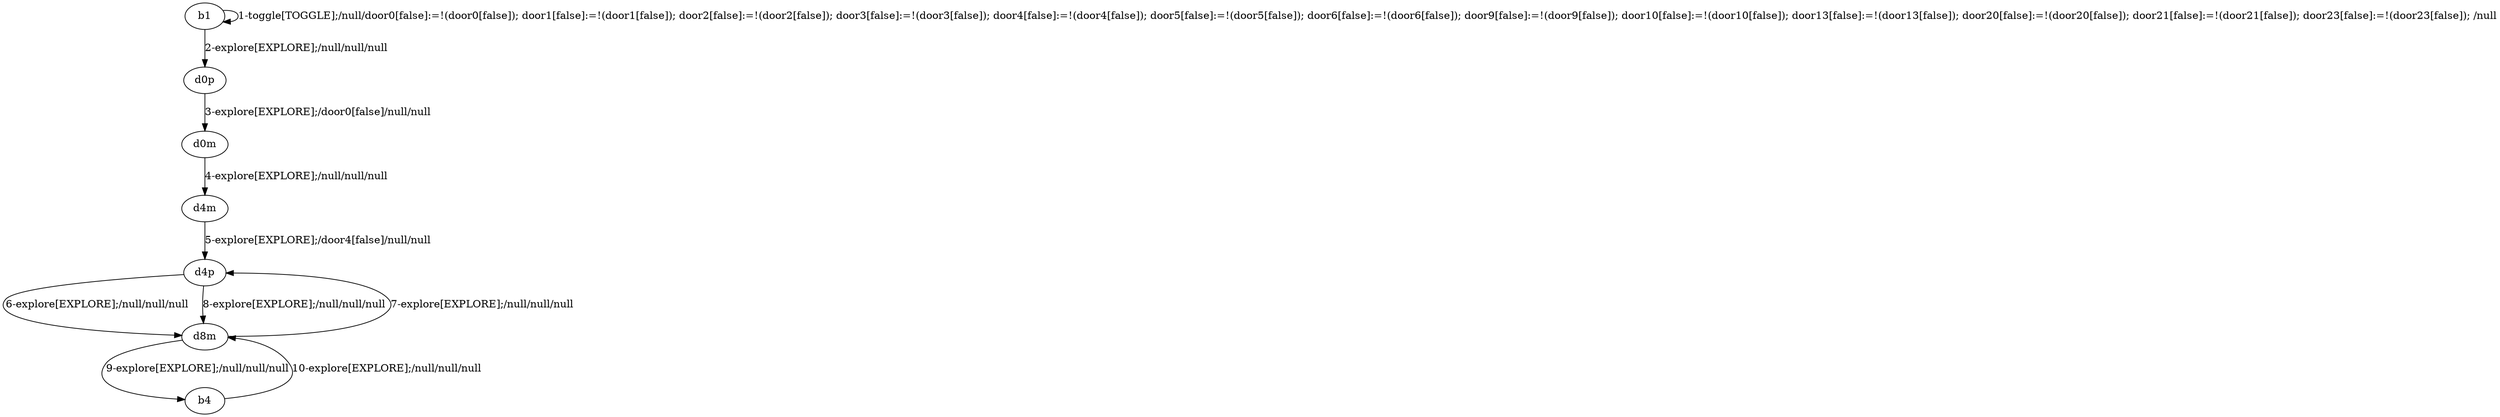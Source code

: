 # Total number of goals covered by this test: 1
# d8m --> b4

digraph g {
"b1" -> "b1" [label = "1-toggle[TOGGLE];/null/door0[false]:=!(door0[false]); door1[false]:=!(door1[false]); door2[false]:=!(door2[false]); door3[false]:=!(door3[false]); door4[false]:=!(door4[false]); door5[false]:=!(door5[false]); door6[false]:=!(door6[false]); door9[false]:=!(door9[false]); door10[false]:=!(door10[false]); door13[false]:=!(door13[false]); door20[false]:=!(door20[false]); door21[false]:=!(door21[false]); door23[false]:=!(door23[false]); /null"];
"b1" -> "d0p" [label = "2-explore[EXPLORE];/null/null/null"];
"d0p" -> "d0m" [label = "3-explore[EXPLORE];/door0[false]/null/null"];
"d0m" -> "d4m" [label = "4-explore[EXPLORE];/null/null/null"];
"d4m" -> "d4p" [label = "5-explore[EXPLORE];/door4[false]/null/null"];
"d4p" -> "d8m" [label = "6-explore[EXPLORE];/null/null/null"];
"d8m" -> "d4p" [label = "7-explore[EXPLORE];/null/null/null"];
"d4p" -> "d8m" [label = "8-explore[EXPLORE];/null/null/null"];
"d8m" -> "b4" [label = "9-explore[EXPLORE];/null/null/null"];
"b4" -> "d8m" [label = "10-explore[EXPLORE];/null/null/null"];
}